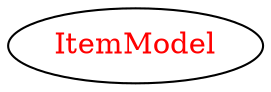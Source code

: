 digraph dependencyGraph {
 concentrate=true;
 ranksep="2.0";
 rankdir="LR"; 
 splines="ortho";
"ItemModel" [fontcolor="red"];
}